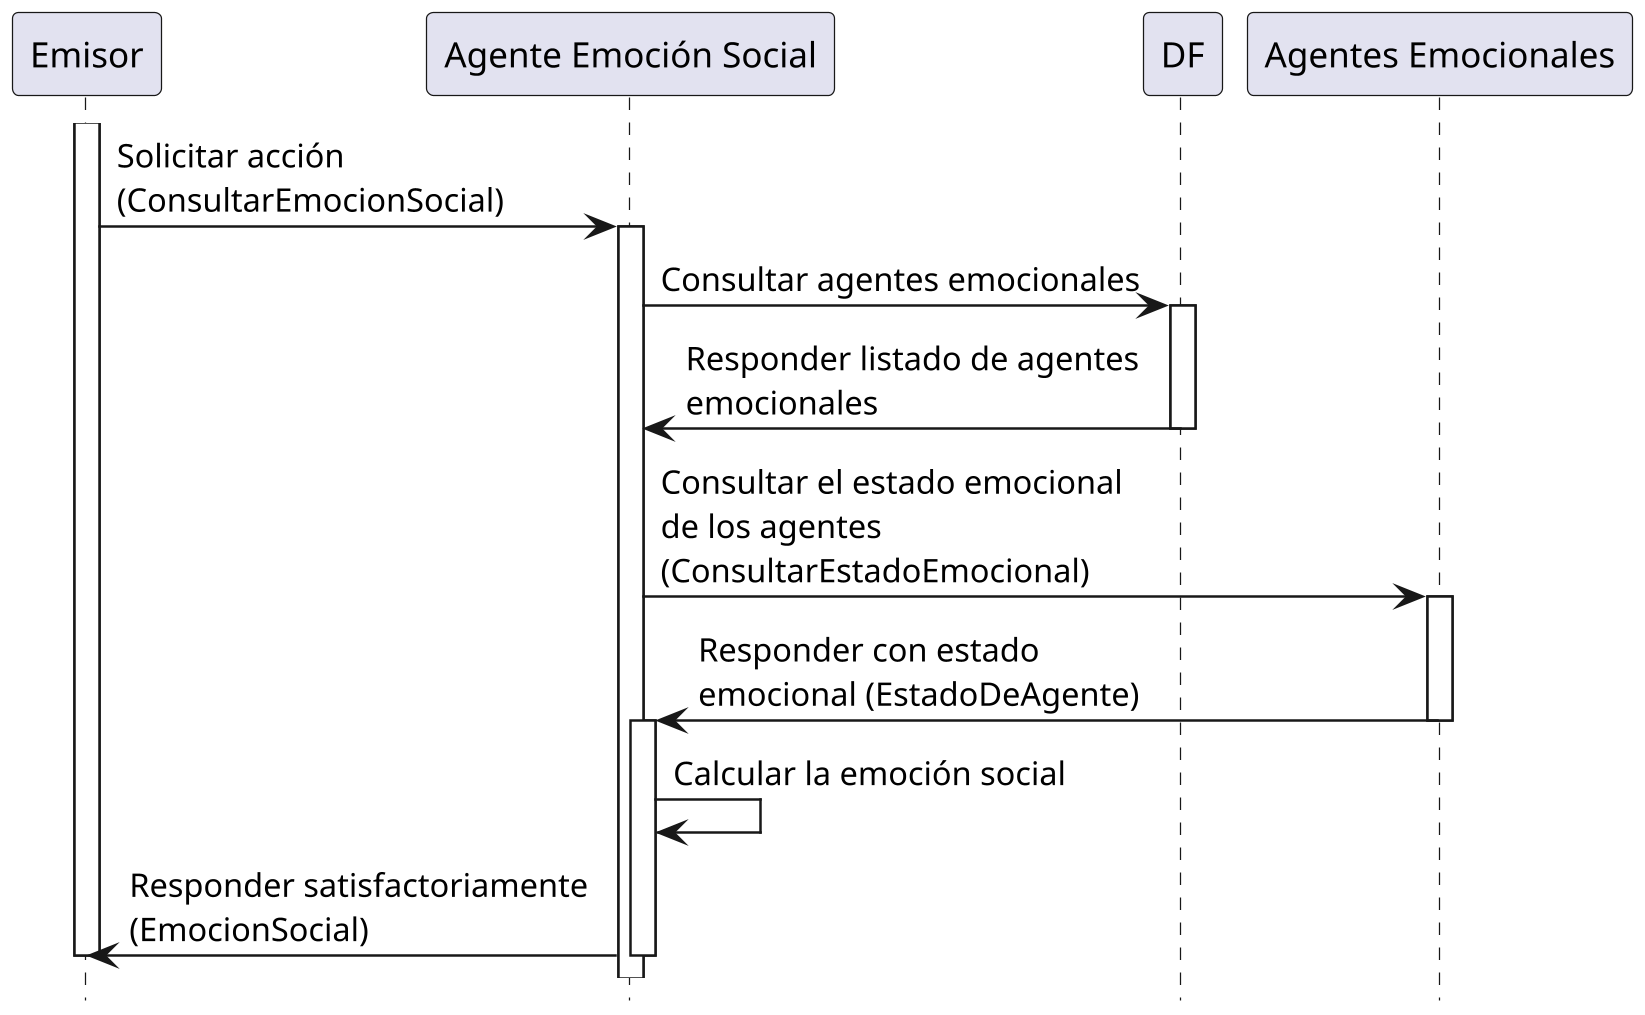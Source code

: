 @startuml

skinparam maxmessagesize 200
hide footbox
scale 2.5

participant Emisor
participant "Agente Emoción Social" as EmocionSocial
participant DF
participant "Agentes Emocionales" as AgentesEmocionales

activate Emisor

Emisor -> EmocionSocial: Solicitar acción (ConsultarEmocionSocial)

activate EmocionSocial

EmocionSocial -> DF: Consultar agentes emocionales

activate DF
DF -> EmocionSocial: Responder listado de agentes emocionales
deactivate DF

EmocionSocial -> AgentesEmocionales: Consultar el estado emocional de los agentes (ConsultarEstadoEmocional)

activate AgentesEmocionales

AgentesEmocionales -> EmocionSocial: Responder con estado emocional (EstadoDeAgente)

deactivate AgentesEmocionales

activate EmocionSocial

EmocionSocial -> EmocionSocial: Calcular la emoción social

EmocionSocial -> Emisor: Responder satisfactoriamente (EmocionSocial)

deactivate EmocionSocial

deactivate Emisor

@enduml
